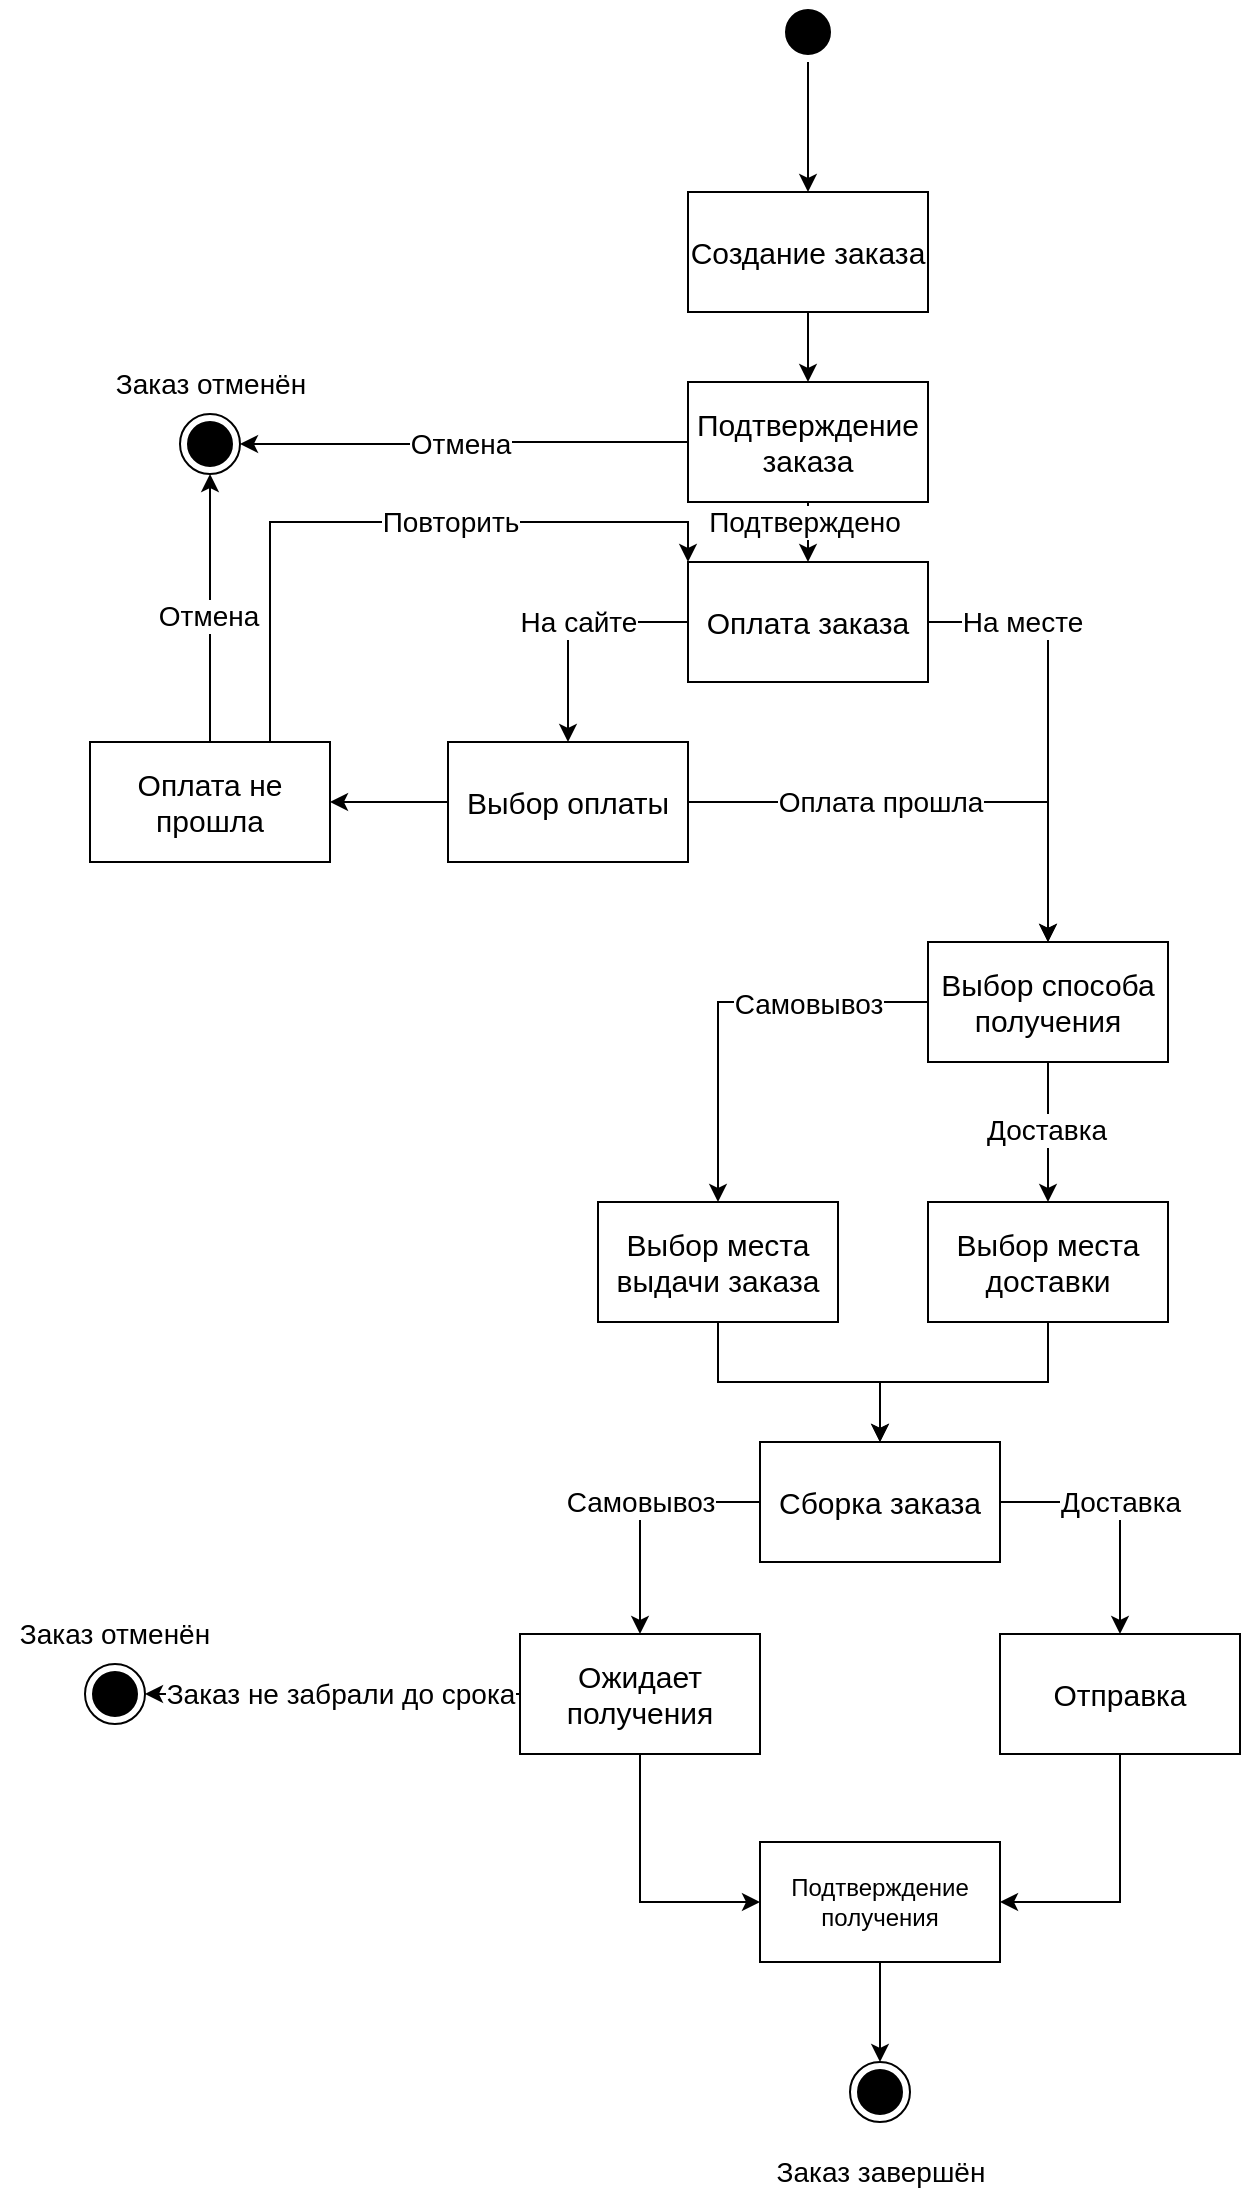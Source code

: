 <mxfile version="26.1.1">
  <diagram name="Страница — 1" id="dEY0YUBSb8TnR2mOWr7f">
    <mxGraphModel dx="2206" dy="1217" grid="1" gridSize="10" guides="1" tooltips="1" connect="1" arrows="1" fold="1" page="1" pageScale="1" pageWidth="827" pageHeight="1169" math="0" shadow="0">
      <root>
        <mxCell id="0" />
        <mxCell id="1" parent="0" />
        <mxCell id="JdyrteHenk-KRQQuT3aM-6" value="" style="edgeStyle=orthogonalEdgeStyle;rounded=0;orthogonalLoop=1;jettySize=auto;html=1;" parent="1" source="JdyrteHenk-KRQQuT3aM-2" target="JdyrteHenk-KRQQuT3aM-5" edge="1">
          <mxGeometry relative="1" as="geometry" />
        </mxCell>
        <mxCell id="JdyrteHenk-KRQQuT3aM-2" value="" style="ellipse;html=1;shape=startState;fillColor=#000000;strokeColor=default;" parent="1" vertex="1">
          <mxGeometry x="399" y="60" width="30" height="30" as="geometry" />
        </mxCell>
        <mxCell id="JdyrteHenk-KRQQuT3aM-4" value="" style="ellipse;html=1;shape=endState;fillColor=#000000;strokeColor=#000000;" parent="1" vertex="1">
          <mxGeometry x="435" y="1090" width="30" height="30" as="geometry" />
        </mxCell>
        <mxCell id="JdyrteHenk-KRQQuT3aM-9" value="" style="edgeStyle=orthogonalEdgeStyle;rounded=0;orthogonalLoop=1;jettySize=auto;html=1;" parent="1" source="JdyrteHenk-KRQQuT3aM-5" target="JdyrteHenk-KRQQuT3aM-8" edge="1">
          <mxGeometry relative="1" as="geometry" />
        </mxCell>
        <mxCell id="JdyrteHenk-KRQQuT3aM-5" value="Создание заказа" style="whiteSpace=wrap;html=1;fillColor=none;fontSize=15;" parent="1" vertex="1">
          <mxGeometry x="354" y="155" width="120" height="60" as="geometry" />
        </mxCell>
        <mxCell id="JdyrteHenk-KRQQuT3aM-11" style="edgeStyle=orthogonalEdgeStyle;rounded=0;orthogonalLoop=1;jettySize=auto;html=1;entryX=1;entryY=0.5;entryDx=0;entryDy=0;" parent="1" source="JdyrteHenk-KRQQuT3aM-8" target="JdyrteHenk-KRQQuT3aM-10" edge="1">
          <mxGeometry relative="1" as="geometry" />
        </mxCell>
        <mxCell id="JdyrteHenk-KRQQuT3aM-12" value="Отмена" style="edgeLabel;html=1;align=center;verticalAlign=middle;resizable=0;points=[];fontSize=14;" parent="JdyrteHenk-KRQQuT3aM-11" vertex="1" connectable="0">
          <mxGeometry x="0.021" y="2" relative="1" as="geometry">
            <mxPoint y="-2" as="offset" />
          </mxGeometry>
        </mxCell>
        <mxCell id="JdyrteHenk-KRQQuT3aM-16" value="" style="edgeStyle=orthogonalEdgeStyle;rounded=0;orthogonalLoop=1;jettySize=auto;html=1;" parent="1" source="JdyrteHenk-KRQQuT3aM-8" target="JdyrteHenk-KRQQuT3aM-15" edge="1">
          <mxGeometry relative="1" as="geometry" />
        </mxCell>
        <mxCell id="JdyrteHenk-KRQQuT3aM-48" value="Подтверждено" style="edgeLabel;html=1;align=center;verticalAlign=middle;resizable=0;points=[];fontSize=14;" parent="JdyrteHenk-KRQQuT3aM-16" vertex="1" connectable="0">
          <mxGeometry x="0.4" y="1" relative="1" as="geometry">
            <mxPoint x="-3" y="-5" as="offset" />
          </mxGeometry>
        </mxCell>
        <mxCell id="JdyrteHenk-KRQQuT3aM-8" value="Подтверждение заказа" style="whiteSpace=wrap;html=1;fontSize=15;fillColor=none;" parent="1" vertex="1">
          <mxGeometry x="354" y="250" width="120" height="60" as="geometry" />
        </mxCell>
        <mxCell id="JdyrteHenk-KRQQuT3aM-10" value="" style="ellipse;html=1;shape=endState;fillColor=#000000;strokeColor=#000000;" parent="1" vertex="1">
          <mxGeometry x="100" y="266" width="30" height="30" as="geometry" />
        </mxCell>
        <mxCell id="JdyrteHenk-KRQQuT3aM-13" value="Заказ отменён" style="text;html=1;align=center;verticalAlign=middle;whiteSpace=wrap;rounded=0;fontSize=14;" parent="1" vertex="1">
          <mxGeometry x="57.5" y="236" width="115" height="30" as="geometry" />
        </mxCell>
        <mxCell id="JdyrteHenk-KRQQuT3aM-19" value="" style="edgeStyle=orthogonalEdgeStyle;rounded=0;orthogonalLoop=1;jettySize=auto;html=1;" parent="1" source="JdyrteHenk-KRQQuT3aM-15" target="JdyrteHenk-KRQQuT3aM-18" edge="1">
          <mxGeometry relative="1" as="geometry">
            <Array as="points">
              <mxPoint x="294" y="370" />
            </Array>
          </mxGeometry>
        </mxCell>
        <mxCell id="JdyrteHenk-KRQQuT3aM-22" value="На сайте" style="edgeLabel;html=1;align=center;verticalAlign=middle;resizable=0;points=[];fontSize=14;" parent="JdyrteHenk-KRQQuT3aM-19" vertex="1" connectable="0">
          <mxGeometry x="-0.083" y="4" relative="1" as="geometry">
            <mxPoint y="-4" as="offset" />
          </mxGeometry>
        </mxCell>
        <mxCell id="JdyrteHenk-KRQQuT3aM-21" style="edgeStyle=orthogonalEdgeStyle;rounded=0;orthogonalLoop=1;jettySize=auto;html=1;entryX=0.5;entryY=0;entryDx=0;entryDy=0;" parent="1" source="JdyrteHenk-KRQQuT3aM-15" target="JdyrteHenk-KRQQuT3aM-20" edge="1">
          <mxGeometry relative="1" as="geometry">
            <Array as="points">
              <mxPoint x="534" y="370" />
            </Array>
          </mxGeometry>
        </mxCell>
        <mxCell id="JdyrteHenk-KRQQuT3aM-23" value="На месте" style="edgeLabel;html=1;align=center;verticalAlign=middle;resizable=0;points=[];fontSize=14;" parent="JdyrteHenk-KRQQuT3aM-21" vertex="1" connectable="0">
          <mxGeometry x="-0.633" y="3" relative="1" as="geometry">
            <mxPoint x="6" y="3" as="offset" />
          </mxGeometry>
        </mxCell>
        <mxCell id="JdyrteHenk-KRQQuT3aM-15" value="Оплата заказа" style="whiteSpace=wrap;html=1;fontSize=15;fillColor=none;" parent="1" vertex="1">
          <mxGeometry x="354" y="340" width="120" height="60" as="geometry" />
        </mxCell>
        <mxCell id="JdyrteHenk-KRQQuT3aM-33" value="" style="edgeStyle=orthogonalEdgeStyle;rounded=0;orthogonalLoop=1;jettySize=auto;html=1;" parent="1" source="JdyrteHenk-KRQQuT3aM-18" target="JdyrteHenk-KRQQuT3aM-32" edge="1">
          <mxGeometry relative="1" as="geometry" />
        </mxCell>
        <mxCell id="JdyrteHenk-KRQQuT3aM-38" style="edgeStyle=orthogonalEdgeStyle;rounded=0;orthogonalLoop=1;jettySize=auto;html=1;entryX=0.5;entryY=0;entryDx=0;entryDy=0;" parent="1" source="JdyrteHenk-KRQQuT3aM-18" target="JdyrteHenk-KRQQuT3aM-20" edge="1">
          <mxGeometry relative="1" as="geometry" />
        </mxCell>
        <mxCell id="JdyrteHenk-KRQQuT3aM-39" value="Оплата прошла" style="edgeLabel;html=1;align=center;verticalAlign=middle;resizable=0;points=[];fontSize=14;" parent="JdyrteHenk-KRQQuT3aM-38" vertex="1" connectable="0">
          <mxGeometry x="-0.112" y="1" relative="1" as="geometry">
            <mxPoint x="-15" y="1" as="offset" />
          </mxGeometry>
        </mxCell>
        <mxCell id="JdyrteHenk-KRQQuT3aM-18" value="Выбор оплаты" style="whiteSpace=wrap;html=1;fontSize=15;fillColor=none;" parent="1" vertex="1">
          <mxGeometry x="234" y="430" width="120" height="60" as="geometry" />
        </mxCell>
        <mxCell id="JdyrteHenk-KRQQuT3aM-42" value="" style="edgeStyle=orthogonalEdgeStyle;rounded=0;orthogonalLoop=1;jettySize=auto;html=1;" parent="1" source="JdyrteHenk-KRQQuT3aM-20" target="JdyrteHenk-KRQQuT3aM-41" edge="1">
          <mxGeometry relative="1" as="geometry" />
        </mxCell>
        <mxCell id="JdyrteHenk-KRQQuT3aM-43" value="Самовывоз" style="edgeLabel;html=1;align=center;verticalAlign=middle;resizable=0;points=[];fontSize=14;" parent="JdyrteHenk-KRQQuT3aM-42" vertex="1" connectable="0">
          <mxGeometry x="0.076" y="1" relative="1" as="geometry">
            <mxPoint x="44" y="-5" as="offset" />
          </mxGeometry>
        </mxCell>
        <mxCell id="JdyrteHenk-KRQQuT3aM-45" value="" style="edgeStyle=orthogonalEdgeStyle;rounded=0;orthogonalLoop=1;jettySize=auto;html=1;" parent="1" source="JdyrteHenk-KRQQuT3aM-20" target="JdyrteHenk-KRQQuT3aM-44" edge="1">
          <mxGeometry relative="1" as="geometry" />
        </mxCell>
        <mxCell id="JdyrteHenk-KRQQuT3aM-46" value="Доставка" style="edgeLabel;html=1;align=center;verticalAlign=middle;resizable=0;points=[];fontSize=14;" parent="JdyrteHenk-KRQQuT3aM-45" vertex="1" connectable="0">
          <mxGeometry x="-0.029" y="2" relative="1" as="geometry">
            <mxPoint x="-3" as="offset" />
          </mxGeometry>
        </mxCell>
        <mxCell id="JdyrteHenk-KRQQuT3aM-20" value="Выбор способа получения" style="whiteSpace=wrap;html=1;fontSize=15;fillColor=none;" parent="1" vertex="1">
          <mxGeometry x="474" y="530" width="120" height="60" as="geometry" />
        </mxCell>
        <mxCell id="JdyrteHenk-KRQQuT3aM-34" style="edgeStyle=orthogonalEdgeStyle;rounded=0;orthogonalLoop=1;jettySize=auto;html=1;entryX=0.5;entryY=1;entryDx=0;entryDy=0;" parent="1" source="JdyrteHenk-KRQQuT3aM-32" target="JdyrteHenk-KRQQuT3aM-10" edge="1">
          <mxGeometry relative="1" as="geometry" />
        </mxCell>
        <mxCell id="JdyrteHenk-KRQQuT3aM-36" value="Отмена" style="edgeLabel;html=1;align=center;verticalAlign=middle;resizable=0;points=[];fontSize=14;" parent="JdyrteHenk-KRQQuT3aM-34" vertex="1" connectable="0">
          <mxGeometry x="-0.06" y="1" relative="1" as="geometry">
            <mxPoint as="offset" />
          </mxGeometry>
        </mxCell>
        <mxCell id="JdyrteHenk-KRQQuT3aM-35" style="edgeStyle=orthogonalEdgeStyle;rounded=0;orthogonalLoop=1;jettySize=auto;html=1;exitX=0.75;exitY=0;exitDx=0;exitDy=0;entryX=0;entryY=0;entryDx=0;entryDy=0;" parent="1" source="JdyrteHenk-KRQQuT3aM-32" target="JdyrteHenk-KRQQuT3aM-15" edge="1">
          <mxGeometry relative="1" as="geometry" />
        </mxCell>
        <mxCell id="JdyrteHenk-KRQQuT3aM-37" value="Повторить" style="edgeLabel;html=1;align=center;verticalAlign=middle;resizable=0;points=[];fontSize=14;" parent="JdyrteHenk-KRQQuT3aM-35" vertex="1" connectable="0">
          <mxGeometry x="0.18" relative="1" as="geometry">
            <mxPoint as="offset" />
          </mxGeometry>
        </mxCell>
        <mxCell id="JdyrteHenk-KRQQuT3aM-32" value="Оплата не прошла" style="whiteSpace=wrap;html=1;fontSize=15;fillColor=none;" parent="1" vertex="1">
          <mxGeometry x="55" y="430" width="120" height="60" as="geometry" />
        </mxCell>
        <mxCell id="JdyrteHenk-KRQQuT3aM-53" value="" style="edgeStyle=orthogonalEdgeStyle;rounded=0;orthogonalLoop=1;jettySize=auto;html=1;" parent="1" source="JdyrteHenk-KRQQuT3aM-41" target="JdyrteHenk-KRQQuT3aM-52" edge="1">
          <mxGeometry relative="1" as="geometry" />
        </mxCell>
        <mxCell id="JdyrteHenk-KRQQuT3aM-41" value="Выбор места выдачи заказа" style="whiteSpace=wrap;html=1;fontSize=15;fillColor=none;" parent="1" vertex="1">
          <mxGeometry x="309" y="660" width="120" height="60" as="geometry" />
        </mxCell>
        <mxCell id="JdyrteHenk-KRQQuT3aM-54" style="edgeStyle=orthogonalEdgeStyle;rounded=0;orthogonalLoop=1;jettySize=auto;html=1;entryX=0.5;entryY=0;entryDx=0;entryDy=0;" parent="1" source="JdyrteHenk-KRQQuT3aM-44" target="JdyrteHenk-KRQQuT3aM-52" edge="1">
          <mxGeometry relative="1" as="geometry" />
        </mxCell>
        <mxCell id="JdyrteHenk-KRQQuT3aM-44" value="Выбор места доставки" style="whiteSpace=wrap;html=1;fontSize=15;fillColor=none;" parent="1" vertex="1">
          <mxGeometry x="474" y="660" width="120" height="60" as="geometry" />
        </mxCell>
        <mxCell id="JdyrteHenk-KRQQuT3aM-64" style="edgeStyle=orthogonalEdgeStyle;rounded=0;orthogonalLoop=1;jettySize=auto;html=1;entryX=0.5;entryY=0;entryDx=0;entryDy=0;" parent="1" source="JdyrteHenk-KRQQuT3aM-52" target="JdyrteHenk-KRQQuT3aM-59" edge="1">
          <mxGeometry relative="1" as="geometry">
            <Array as="points">
              <mxPoint x="330" y="810" />
            </Array>
          </mxGeometry>
        </mxCell>
        <mxCell id="JdyrteHenk-KRQQuT3aM-66" value="Самовывоз" style="edgeLabel;html=1;align=center;verticalAlign=middle;resizable=0;points=[];fontSize=14;" parent="JdyrteHenk-KRQQuT3aM-64" vertex="1" connectable="0">
          <mxGeometry x="-0.045" relative="1" as="geometry">
            <mxPoint as="offset" />
          </mxGeometry>
        </mxCell>
        <mxCell id="JdyrteHenk-KRQQuT3aM-65" style="edgeStyle=orthogonalEdgeStyle;rounded=0;orthogonalLoop=1;jettySize=auto;html=1;entryX=0.5;entryY=0;entryDx=0;entryDy=0;" parent="1" source="JdyrteHenk-KRQQuT3aM-52" target="JdyrteHenk-KRQQuT3aM-58" edge="1">
          <mxGeometry relative="1" as="geometry">
            <Array as="points">
              <mxPoint x="570" y="810" />
            </Array>
          </mxGeometry>
        </mxCell>
        <mxCell id="JdyrteHenk-KRQQuT3aM-67" value="Доставка" style="edgeLabel;html=1;align=center;verticalAlign=middle;resizable=0;points=[];fontSize=14;" parent="JdyrteHenk-KRQQuT3aM-65" vertex="1" connectable="0">
          <mxGeometry x="-0.048" y="-1" relative="1" as="geometry">
            <mxPoint x="1" as="offset" />
          </mxGeometry>
        </mxCell>
        <mxCell id="JdyrteHenk-KRQQuT3aM-52" value="Сборка заказа" style="whiteSpace=wrap;html=1;fontSize=15;fillColor=none;" parent="1" vertex="1">
          <mxGeometry x="390" y="780" width="120" height="60" as="geometry" />
        </mxCell>
        <mxCell id="LFatlifbb3ukHfNOCidP-6" style="edgeStyle=orthogonalEdgeStyle;rounded=0;orthogonalLoop=1;jettySize=auto;html=1;entryX=1;entryY=0.5;entryDx=0;entryDy=0;" edge="1" parent="1" source="JdyrteHenk-KRQQuT3aM-58" target="LFatlifbb3ukHfNOCidP-4">
          <mxGeometry relative="1" as="geometry" />
        </mxCell>
        <mxCell id="JdyrteHenk-KRQQuT3aM-58" value="Отправка" style="whiteSpace=wrap;html=1;fontSize=15;fillColor=none;" parent="1" vertex="1">
          <mxGeometry x="510" y="876" width="120" height="60" as="geometry" />
        </mxCell>
        <mxCell id="JdyrteHenk-KRQQuT3aM-69" value="" style="edgeStyle=orthogonalEdgeStyle;rounded=0;orthogonalLoop=1;jettySize=auto;html=1;entryX=1;entryY=0.5;entryDx=0;entryDy=0;" parent="1" source="JdyrteHenk-KRQQuT3aM-59" target="JdyrteHenk-KRQQuT3aM-71" edge="1">
          <mxGeometry relative="1" as="geometry">
            <mxPoint x="190" y="906" as="targetPoint" />
          </mxGeometry>
        </mxCell>
        <mxCell id="LFatlifbb3ukHfNOCidP-3" value="Заказ не забрали до срока" style="edgeLabel;html=1;align=center;verticalAlign=middle;resizable=0;points=[];spacingLeft=0;fontSize=14;" vertex="1" connectable="0" parent="JdyrteHenk-KRQQuT3aM-69">
          <mxGeometry x="0.031" relative="1" as="geometry">
            <mxPoint x="6" as="offset" />
          </mxGeometry>
        </mxCell>
        <mxCell id="LFatlifbb3ukHfNOCidP-5" style="edgeStyle=orthogonalEdgeStyle;rounded=0;orthogonalLoop=1;jettySize=auto;html=1;entryX=0;entryY=0.5;entryDx=0;entryDy=0;" edge="1" parent="1" source="JdyrteHenk-KRQQuT3aM-59" target="LFatlifbb3ukHfNOCidP-4">
          <mxGeometry relative="1" as="geometry" />
        </mxCell>
        <mxCell id="JdyrteHenk-KRQQuT3aM-59" value="Ожидает получения" style="whiteSpace=wrap;html=1;fontSize=15;fillColor=none;" parent="1" vertex="1">
          <mxGeometry x="270" y="876" width="120" height="60" as="geometry" />
        </mxCell>
        <mxCell id="JdyrteHenk-KRQQuT3aM-71" value="" style="ellipse;html=1;shape=endState;fillColor=#000000;strokeColor=#000000;" parent="1" vertex="1">
          <mxGeometry x="52.5" y="891" width="30" height="30" as="geometry" />
        </mxCell>
        <mxCell id="JdyrteHenk-KRQQuT3aM-72" value="Заказ отменён" style="text;html=1;align=center;verticalAlign=middle;whiteSpace=wrap;rounded=0;fontSize=14;" parent="1" vertex="1">
          <mxGeometry x="10" y="861" width="115" height="30" as="geometry" />
        </mxCell>
        <mxCell id="LFatlifbb3ukHfNOCidP-7" style="edgeStyle=orthogonalEdgeStyle;rounded=0;orthogonalLoop=1;jettySize=auto;html=1;entryX=0.5;entryY=0;entryDx=0;entryDy=0;" edge="1" parent="1" source="LFatlifbb3ukHfNOCidP-4" target="JdyrteHenk-KRQQuT3aM-4">
          <mxGeometry relative="1" as="geometry" />
        </mxCell>
        <mxCell id="LFatlifbb3ukHfNOCidP-4" value="Подтверждение получения" style="rounded=0;whiteSpace=wrap;html=1;" vertex="1" parent="1">
          <mxGeometry x="390" y="980" width="120" height="60" as="geometry" />
        </mxCell>
        <mxCell id="LFatlifbb3ukHfNOCidP-8" value="Заказ завершён" style="text;html=1;align=center;verticalAlign=middle;whiteSpace=wrap;rounded=0;fontSize=14;" vertex="1" parent="1">
          <mxGeometry x="392.5" y="1130" width="115" height="30" as="geometry" />
        </mxCell>
      </root>
    </mxGraphModel>
  </diagram>
</mxfile>
